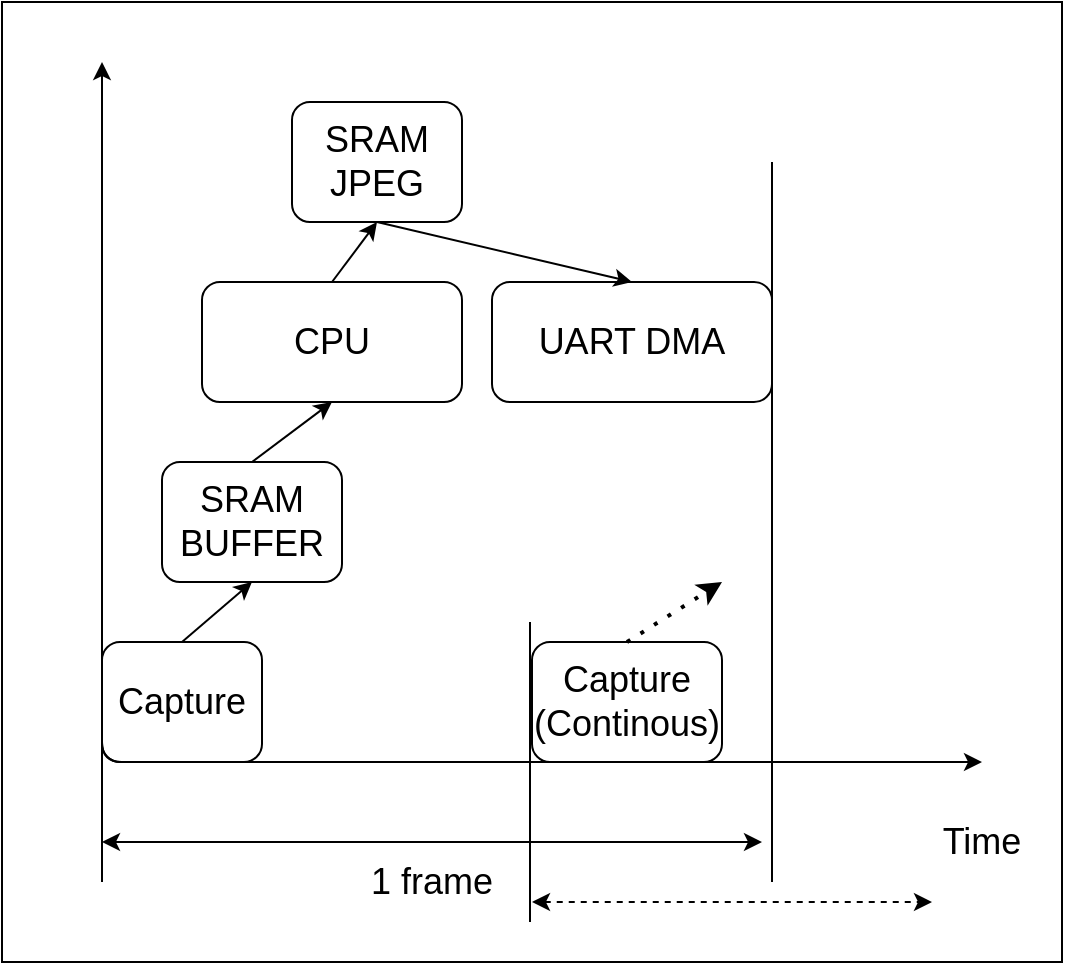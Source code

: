 <mxfile version="13.9.9" type="device"><diagram id="-V2NZEq41BEdqI0C320a" name="Page-1"><mxGraphModel dx="1086" dy="798" grid="1" gridSize="10" guides="1" tooltips="1" connect="1" arrows="1" fold="1" page="1" pageScale="1" pageWidth="850" pageHeight="1100" math="0" shadow="0"><root><mxCell id="0"/><mxCell id="1" parent="0"/><mxCell id="vY9ljuqEDPVzlFaSfSej-21" value="" style="rounded=0;whiteSpace=wrap;html=1;" vertex="1" parent="1"><mxGeometry x="40" y="50" width="530" height="480" as="geometry"/></mxCell><mxCell id="vY9ljuqEDPVzlFaSfSej-1" value="&lt;font style=&quot;font-size: 18px&quot;&gt;Capture&lt;/font&gt;" style="rounded=1;whiteSpace=wrap;html=1;" vertex="1" parent="1"><mxGeometry x="90" y="370" width="80" height="60" as="geometry"/></mxCell><mxCell id="vY9ljuqEDPVzlFaSfSej-2" value="" style="endArrow=classic;startArrow=classic;html=1;" edge="1" parent="1"><mxGeometry width="50" height="50" relative="1" as="geometry"><mxPoint x="530" y="430" as="sourcePoint"/><mxPoint x="90" y="80" as="targetPoint"/><Array as="points"><mxPoint x="90" y="430"/></Array></mxGeometry></mxCell><mxCell id="vY9ljuqEDPVzlFaSfSej-3" value="&lt;font style=&quot;font-size: 18px&quot;&gt;Time&lt;/font&gt;" style="text;html=1;strokeColor=none;fillColor=none;align=center;verticalAlign=middle;whiteSpace=wrap;rounded=0;" vertex="1" parent="1"><mxGeometry x="510" y="460" width="40" height="20" as="geometry"/></mxCell><mxCell id="vY9ljuqEDPVzlFaSfSej-6" value="&lt;font style=&quot;font-size: 18px&quot;&gt;SRAM BUFFER&lt;/font&gt;" style="rounded=1;whiteSpace=wrap;html=1;" vertex="1" parent="1"><mxGeometry x="120" y="280" width="90" height="60" as="geometry"/></mxCell><mxCell id="vY9ljuqEDPVzlFaSfSej-7" value="" style="endArrow=classic;html=1;entryX=0.5;entryY=1;entryDx=0;entryDy=0;exitX=0.5;exitY=0;exitDx=0;exitDy=0;" edge="1" parent="1" source="vY9ljuqEDPVzlFaSfSej-1" target="vY9ljuqEDPVzlFaSfSej-6"><mxGeometry width="50" height="50" relative="1" as="geometry"><mxPoint x="150" y="370" as="sourcePoint"/><mxPoint x="450" y="380" as="targetPoint"/></mxGeometry></mxCell><mxCell id="vY9ljuqEDPVzlFaSfSej-8" value="&lt;font style=&quot;font-size: 18px&quot;&gt;CPU&lt;/font&gt;" style="rounded=1;whiteSpace=wrap;html=1;" vertex="1" parent="1"><mxGeometry x="140" y="190" width="130" height="60" as="geometry"/></mxCell><mxCell id="vY9ljuqEDPVzlFaSfSej-9" value="&lt;font style=&quot;font-size: 18px&quot;&gt;SRAM JPEG&lt;/font&gt;" style="rounded=1;whiteSpace=wrap;html=1;" vertex="1" parent="1"><mxGeometry x="185" y="100" width="85" height="60" as="geometry"/></mxCell><mxCell id="vY9ljuqEDPVzlFaSfSej-10" value="" style="endArrow=classic;html=1;exitX=0.5;exitY=0;exitDx=0;exitDy=0;entryX=0.5;entryY=1;entryDx=0;entryDy=0;" edge="1" parent="1" source="vY9ljuqEDPVzlFaSfSej-6" target="vY9ljuqEDPVzlFaSfSej-8"><mxGeometry width="50" height="50" relative="1" as="geometry"><mxPoint x="400" y="420" as="sourcePoint"/><mxPoint x="450" y="370" as="targetPoint"/></mxGeometry></mxCell><mxCell id="vY9ljuqEDPVzlFaSfSej-11" value="" style="endArrow=classic;html=1;exitX=0.5;exitY=0;exitDx=0;exitDy=0;entryX=0.5;entryY=1;entryDx=0;entryDy=0;" edge="1" parent="1" source="vY9ljuqEDPVzlFaSfSej-8" target="vY9ljuqEDPVzlFaSfSej-9"><mxGeometry width="50" height="50" relative="1" as="geometry"><mxPoint x="400" y="420" as="sourcePoint"/><mxPoint x="450" y="370" as="targetPoint"/></mxGeometry></mxCell><mxCell id="vY9ljuqEDPVzlFaSfSej-15" value="&lt;span style=&quot;font-size: 18px&quot;&gt;UART DMA&lt;/span&gt;" style="rounded=1;whiteSpace=wrap;html=1;" vertex="1" parent="1"><mxGeometry x="285" y="190" width="140" height="60" as="geometry"/></mxCell><mxCell id="vY9ljuqEDPVzlFaSfSej-16" value="" style="endArrow=classic;html=1;exitX=0.5;exitY=1;exitDx=0;exitDy=0;entryX=0.5;entryY=0;entryDx=0;entryDy=0;" edge="1" parent="1" source="vY9ljuqEDPVzlFaSfSej-9" target="vY9ljuqEDPVzlFaSfSej-15"><mxGeometry width="50" height="50" relative="1" as="geometry"><mxPoint x="400" y="440" as="sourcePoint"/><mxPoint x="360" y="280" as="targetPoint"/></mxGeometry></mxCell><mxCell id="vY9ljuqEDPVzlFaSfSej-17" value="" style="endArrow=none;html=1;" edge="1" parent="1"><mxGeometry width="50" height="50" relative="1" as="geometry"><mxPoint x="425" y="490" as="sourcePoint"/><mxPoint x="425" y="130" as="targetPoint"/></mxGeometry></mxCell><mxCell id="vY9ljuqEDPVzlFaSfSej-18" value="" style="endArrow=classic;startArrow=classic;html=1;" edge="1" parent="1"><mxGeometry width="50" height="50" relative="1" as="geometry"><mxPoint x="90" y="470" as="sourcePoint"/><mxPoint x="420" y="470" as="targetPoint"/></mxGeometry></mxCell><mxCell id="vY9ljuqEDPVzlFaSfSej-19" value="" style="endArrow=none;html=1;" edge="1" parent="1"><mxGeometry width="50" height="50" relative="1" as="geometry"><mxPoint x="90" y="490" as="sourcePoint"/><mxPoint x="90" y="270" as="targetPoint"/></mxGeometry></mxCell><mxCell id="vY9ljuqEDPVzlFaSfSej-20" value="&lt;font style=&quot;font-size: 18px&quot;&gt;1 frame&lt;/font&gt;" style="text;html=1;strokeColor=none;fillColor=none;align=center;verticalAlign=middle;whiteSpace=wrap;rounded=0;" vertex="1" parent="1"><mxGeometry x="220" y="480" width="70" height="20" as="geometry"/></mxCell><mxCell id="vY9ljuqEDPVzlFaSfSej-22" value="&lt;font style=&quot;font-size: 18px&quot;&gt;Capture (Continous)&lt;/font&gt;" style="rounded=1;whiteSpace=wrap;html=1;" vertex="1" parent="1"><mxGeometry x="305" y="370" width="95" height="60" as="geometry"/></mxCell><mxCell id="vY9ljuqEDPVzlFaSfSej-23" value="" style="endArrow=classic;dashed=1;html=1;dashPattern=1 3;strokeWidth=2;exitX=0.5;exitY=0;exitDx=0;exitDy=0;startArrow=none;startFill=0;endFill=1;" edge="1" parent="1" source="vY9ljuqEDPVzlFaSfSej-22"><mxGeometry width="50" height="50" relative="1" as="geometry"><mxPoint x="400" y="370" as="sourcePoint"/><mxPoint x="400" y="340" as="targetPoint"/></mxGeometry></mxCell><mxCell id="vY9ljuqEDPVzlFaSfSej-24" value="" style="endArrow=none;html=1;" edge="1" parent="1"><mxGeometry width="50" height="50" relative="1" as="geometry"><mxPoint x="304" y="510" as="sourcePoint"/><mxPoint x="304" y="360" as="targetPoint"/></mxGeometry></mxCell><mxCell id="vY9ljuqEDPVzlFaSfSej-25" value="" style="endArrow=classic;startArrow=classic;html=1;dashed=1;" edge="1" parent="1"><mxGeometry width="50" height="50" relative="1" as="geometry"><mxPoint x="305" y="500" as="sourcePoint"/><mxPoint x="505" y="500" as="targetPoint"/></mxGeometry></mxCell></root></mxGraphModel></diagram></mxfile>